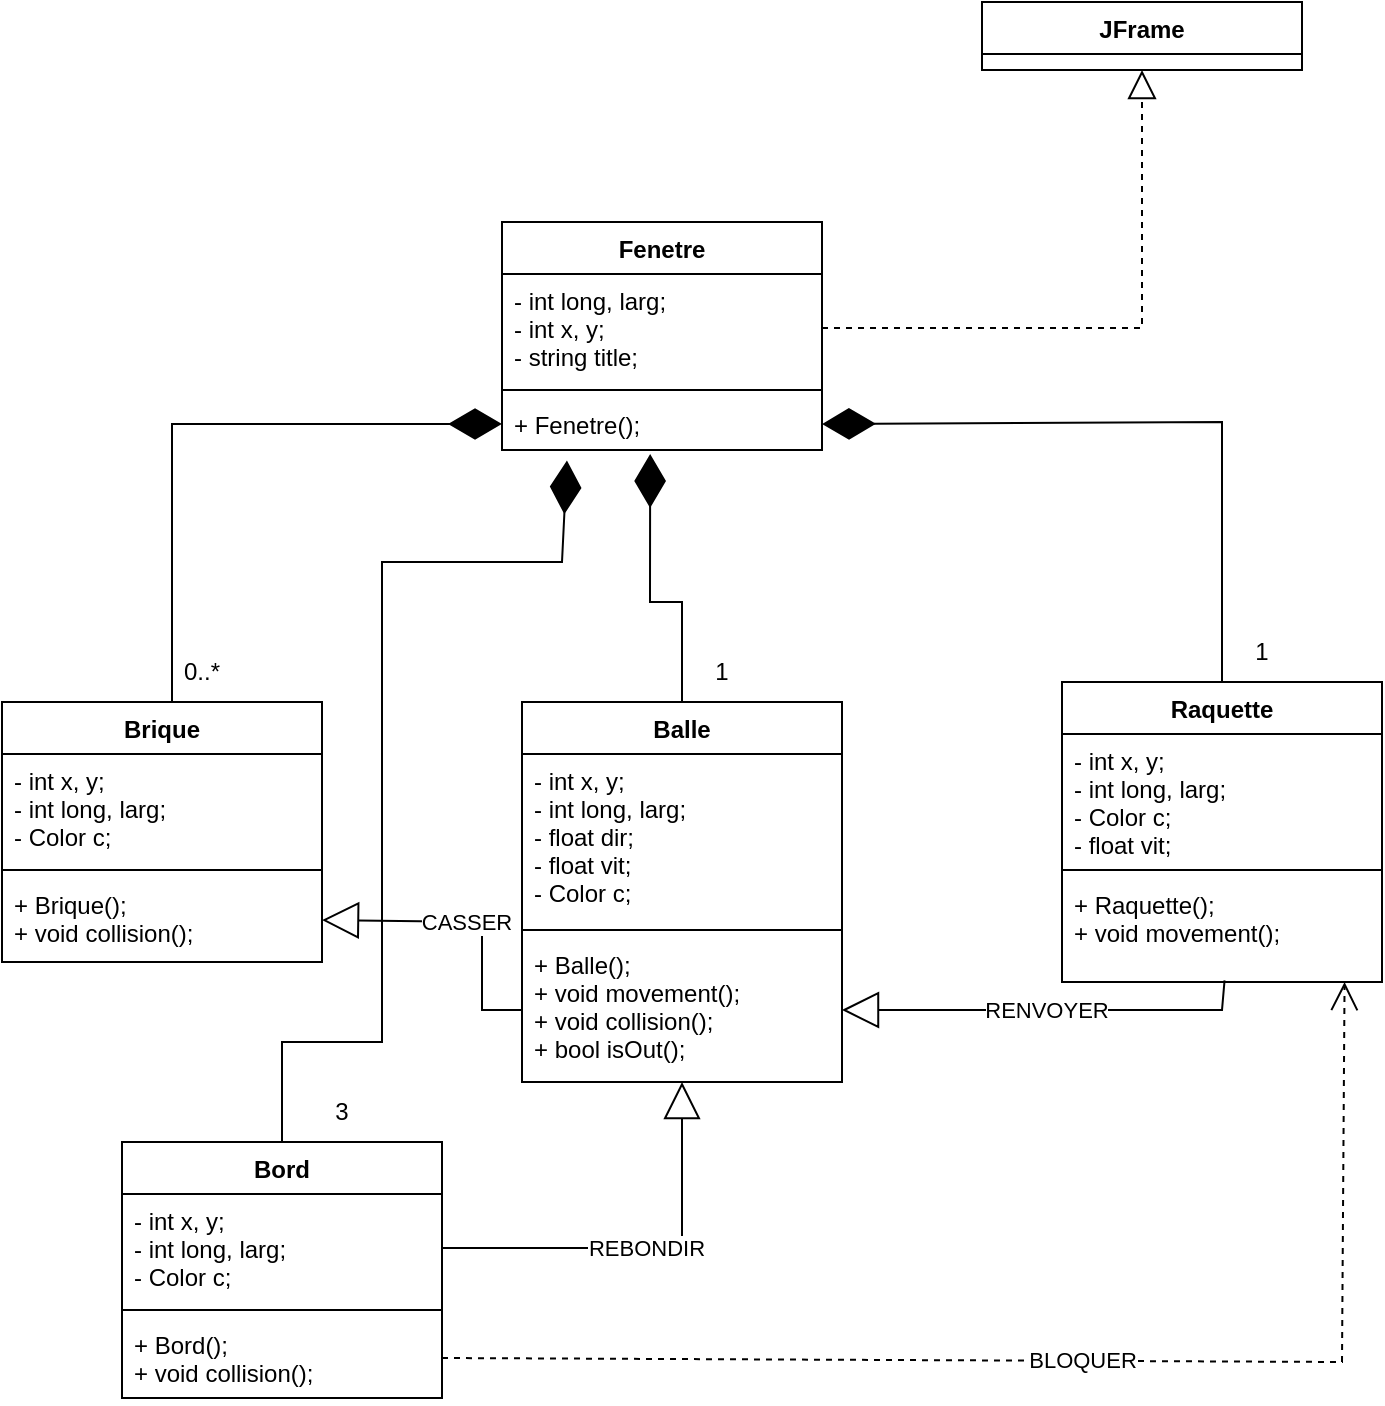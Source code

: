 <mxfile version="20.3.0" type="device"><diagram id="B5JC2LZrmUFKqGPBLw7c" name="Page-1"><mxGraphModel dx="1038" dy="641" grid="1" gridSize="10" guides="1" tooltips="1" connect="1" arrows="1" fold="1" page="1" pageScale="1" pageWidth="827" pageHeight="1169" math="0" shadow="0"><root><mxCell id="0"/><mxCell id="1" parent="0"/><mxCell id="JYvlLQB1W_BC5CQQNs1G-1" value="Fenetre" style="swimlane;fontStyle=1;align=center;verticalAlign=top;childLayout=stackLayout;horizontal=1;startSize=26;horizontalStack=0;resizeParent=1;resizeParentMax=0;resizeLast=0;collapsible=1;marginBottom=0;" parent="1" vertex="1"><mxGeometry x="260" y="200" width="160" height="114" as="geometry"/></mxCell><mxCell id="JYvlLQB1W_BC5CQQNs1G-2" value="- int long, larg;&#10;- int x, y;&#10;- string title;" style="text;strokeColor=none;fillColor=none;align=left;verticalAlign=top;spacingLeft=4;spacingRight=4;overflow=hidden;rotatable=0;points=[[0,0.5],[1,0.5]];portConstraint=eastwest;" parent="JYvlLQB1W_BC5CQQNs1G-1" vertex="1"><mxGeometry y="26" width="160" height="54" as="geometry"/></mxCell><mxCell id="JYvlLQB1W_BC5CQQNs1G-3" value="" style="line;strokeWidth=1;fillColor=none;align=left;verticalAlign=middle;spacingTop=-1;spacingLeft=3;spacingRight=3;rotatable=0;labelPosition=right;points=[];portConstraint=eastwest;strokeColor=inherit;" parent="JYvlLQB1W_BC5CQQNs1G-1" vertex="1"><mxGeometry y="80" width="160" height="8" as="geometry"/></mxCell><mxCell id="JYvlLQB1W_BC5CQQNs1G-4" value="+ Fenetre();" style="text;strokeColor=none;fillColor=none;align=left;verticalAlign=top;spacingLeft=4;spacingRight=4;overflow=hidden;rotatable=0;points=[[0,0.5],[1,0.5]];portConstraint=eastwest;" parent="JYvlLQB1W_BC5CQQNs1G-1" vertex="1"><mxGeometry y="88" width="160" height="26" as="geometry"/></mxCell><mxCell id="JYvlLQB1W_BC5CQQNs1G-5" value="JFrame" style="swimlane;fontStyle=1;align=center;verticalAlign=top;childLayout=stackLayout;horizontal=1;startSize=26;horizontalStack=0;resizeParent=1;resizeParentMax=0;resizeLast=0;collapsible=1;marginBottom=0;" parent="1" vertex="1"><mxGeometry x="500" y="90" width="160" height="34" as="geometry"/></mxCell><mxCell id="JYvlLQB1W_BC5CQQNs1G-10" value="" style="endArrow=block;dashed=1;endFill=0;endSize=12;html=1;rounded=0;exitX=1;exitY=0.5;exitDx=0;exitDy=0;entryX=0.5;entryY=1;entryDx=0;entryDy=0;" parent="1" source="JYvlLQB1W_BC5CQQNs1G-2" target="JYvlLQB1W_BC5CQQNs1G-5" edge="1"><mxGeometry width="160" relative="1" as="geometry"><mxPoint x="330" y="330" as="sourcePoint"/><mxPoint x="490" y="330" as="targetPoint"/><Array as="points"><mxPoint x="580" y="253"/></Array></mxGeometry></mxCell><mxCell id="JYvlLQB1W_BC5CQQNs1G-11" value="Brique" style="swimlane;fontStyle=1;align=center;verticalAlign=top;childLayout=stackLayout;horizontal=1;startSize=26;horizontalStack=0;resizeParent=1;resizeParentMax=0;resizeLast=0;collapsible=1;marginBottom=0;" parent="1" vertex="1"><mxGeometry x="10" y="440" width="160" height="130" as="geometry"/></mxCell><mxCell id="JYvlLQB1W_BC5CQQNs1G-12" value="- int x, y;&#10;- int long, larg;&#10;- Color c;" style="text;strokeColor=none;fillColor=none;align=left;verticalAlign=top;spacingLeft=4;spacingRight=4;overflow=hidden;rotatable=0;points=[[0,0.5],[1,0.5]];portConstraint=eastwest;" parent="JYvlLQB1W_BC5CQQNs1G-11" vertex="1"><mxGeometry y="26" width="160" height="54" as="geometry"/></mxCell><mxCell id="JYvlLQB1W_BC5CQQNs1G-13" value="" style="line;strokeWidth=1;fillColor=none;align=left;verticalAlign=middle;spacingTop=-1;spacingLeft=3;spacingRight=3;rotatable=0;labelPosition=right;points=[];portConstraint=eastwest;strokeColor=inherit;" parent="JYvlLQB1W_BC5CQQNs1G-11" vertex="1"><mxGeometry y="80" width="160" height="8" as="geometry"/></mxCell><mxCell id="JYvlLQB1W_BC5CQQNs1G-14" value="+ Brique();&#10;+ void collision();&#10;" style="text;strokeColor=none;fillColor=none;align=left;verticalAlign=top;spacingLeft=4;spacingRight=4;overflow=hidden;rotatable=0;points=[[0,0.5],[1,0.5]];portConstraint=eastwest;" parent="JYvlLQB1W_BC5CQQNs1G-11" vertex="1"><mxGeometry y="88" width="160" height="42" as="geometry"/></mxCell><mxCell id="JYvlLQB1W_BC5CQQNs1G-15" value="Balle" style="swimlane;fontStyle=1;align=center;verticalAlign=top;childLayout=stackLayout;horizontal=1;startSize=26;horizontalStack=0;resizeParent=1;resizeParentMax=0;resizeLast=0;collapsible=1;marginBottom=0;" parent="1" vertex="1"><mxGeometry x="270" y="440" width="160" height="190" as="geometry"/></mxCell><mxCell id="JYvlLQB1W_BC5CQQNs1G-16" value="- int x, y;&#10;- int long, larg;&#10;- float dir;&#10;- float vit;&#10;- Color c;" style="text;strokeColor=none;fillColor=none;align=left;verticalAlign=top;spacingLeft=4;spacingRight=4;overflow=hidden;rotatable=0;points=[[0,0.5],[1,0.5]];portConstraint=eastwest;" parent="JYvlLQB1W_BC5CQQNs1G-15" vertex="1"><mxGeometry y="26" width="160" height="84" as="geometry"/></mxCell><mxCell id="JYvlLQB1W_BC5CQQNs1G-17" value="" style="line;strokeWidth=1;fillColor=none;align=left;verticalAlign=middle;spacingTop=-1;spacingLeft=3;spacingRight=3;rotatable=0;labelPosition=right;points=[];portConstraint=eastwest;strokeColor=inherit;" parent="JYvlLQB1W_BC5CQQNs1G-15" vertex="1"><mxGeometry y="110" width="160" height="8" as="geometry"/></mxCell><mxCell id="JYvlLQB1W_BC5CQQNs1G-18" value="+ Balle();&#10;+ void movement();&#10;+ void collision();&#10;+ bool isOut();" style="text;strokeColor=none;fillColor=none;align=left;verticalAlign=top;spacingLeft=4;spacingRight=4;overflow=hidden;rotatable=0;points=[[0,0.5],[1,0.5]];portConstraint=eastwest;" parent="JYvlLQB1W_BC5CQQNs1G-15" vertex="1"><mxGeometry y="118" width="160" height="72" as="geometry"/></mxCell><mxCell id="JYvlLQB1W_BC5CQQNs1G-19" value="Raquette" style="swimlane;fontStyle=1;align=center;verticalAlign=top;childLayout=stackLayout;horizontal=1;startSize=26;horizontalStack=0;resizeParent=1;resizeParentMax=0;resizeLast=0;collapsible=1;marginBottom=0;" parent="1" vertex="1"><mxGeometry x="540" y="430" width="160" height="150" as="geometry"/></mxCell><mxCell id="JYvlLQB1W_BC5CQQNs1G-20" value="- int x, y;&#10;- int long, larg;&#10;- Color c;&#10;- float vit;" style="text;strokeColor=none;fillColor=none;align=left;verticalAlign=top;spacingLeft=4;spacingRight=4;overflow=hidden;rotatable=0;points=[[0,0.5],[1,0.5]];portConstraint=eastwest;" parent="JYvlLQB1W_BC5CQQNs1G-19" vertex="1"><mxGeometry y="26" width="160" height="64" as="geometry"/></mxCell><mxCell id="JYvlLQB1W_BC5CQQNs1G-21" value="" style="line;strokeWidth=1;fillColor=none;align=left;verticalAlign=middle;spacingTop=-1;spacingLeft=3;spacingRight=3;rotatable=0;labelPosition=right;points=[];portConstraint=eastwest;strokeColor=inherit;" parent="JYvlLQB1W_BC5CQQNs1G-19" vertex="1"><mxGeometry y="90" width="160" height="8" as="geometry"/></mxCell><mxCell id="JYvlLQB1W_BC5CQQNs1G-22" value="+ Raquette();&#10;+ void movement();" style="text;strokeColor=none;fillColor=none;align=left;verticalAlign=top;spacingLeft=4;spacingRight=4;overflow=hidden;rotatable=0;points=[[0,0.5],[1,0.5]];portConstraint=eastwest;" parent="JYvlLQB1W_BC5CQQNs1G-19" vertex="1"><mxGeometry y="98" width="160" height="52" as="geometry"/></mxCell><mxCell id="JYvlLQB1W_BC5CQQNs1G-24" value="" style="endArrow=diamondThin;endFill=1;endSize=24;html=1;rounded=0;entryX=0.463;entryY=1.077;entryDx=0;entryDy=0;entryPerimeter=0;exitX=0.5;exitY=0;exitDx=0;exitDy=0;" parent="1" source="JYvlLQB1W_BC5CQQNs1G-15" target="JYvlLQB1W_BC5CQQNs1G-4" edge="1"><mxGeometry width="160" relative="1" as="geometry"><mxPoint x="330" y="430" as="sourcePoint"/><mxPoint x="490" y="430" as="targetPoint"/><Array as="points"><mxPoint x="350" y="390"/><mxPoint x="334" y="390"/></Array></mxGeometry></mxCell><mxCell id="JYvlLQB1W_BC5CQQNs1G-26" value="0..*" style="text;html=1;strokeColor=none;fillColor=none;align=center;verticalAlign=middle;whiteSpace=wrap;rounded=0;" parent="1" vertex="1"><mxGeometry x="80" y="410" width="60" height="30" as="geometry"/></mxCell><mxCell id="JYvlLQB1W_BC5CQQNs1G-27" value="" style="endArrow=diamondThin;endFill=1;endSize=24;html=1;rounded=0;entryX=1;entryY=0.5;entryDx=0;entryDy=0;exitX=0.5;exitY=0;exitDx=0;exitDy=0;" parent="1" source="JYvlLQB1W_BC5CQQNs1G-19" target="JYvlLQB1W_BC5CQQNs1G-4" edge="1"><mxGeometry width="160" relative="1" as="geometry"><mxPoint x="440" y="390" as="sourcePoint"/><mxPoint x="600" y="390" as="targetPoint"/><Array as="points"><mxPoint x="620" y="300"/></Array></mxGeometry></mxCell><mxCell id="JYvlLQB1W_BC5CQQNs1G-28" value="" style="endArrow=diamondThin;endFill=1;endSize=24;html=1;rounded=0;entryX=0;entryY=0.5;entryDx=0;entryDy=0;exitX=0.25;exitY=1;exitDx=0;exitDy=0;" parent="1" source="JYvlLQB1W_BC5CQQNs1G-26" target="JYvlLQB1W_BC5CQQNs1G-4" edge="1"><mxGeometry width="160" relative="1" as="geometry"><mxPoint x="80" y="300" as="sourcePoint"/><mxPoint x="490" y="430" as="targetPoint"/><Array as="points"><mxPoint x="95" y="301"/></Array></mxGeometry></mxCell><mxCell id="JYvlLQB1W_BC5CQQNs1G-29" value="1" style="text;html=1;strokeColor=none;fillColor=none;align=center;verticalAlign=middle;whiteSpace=wrap;rounded=0;" parent="1" vertex="1"><mxGeometry x="340" y="410" width="60" height="30" as="geometry"/></mxCell><mxCell id="JYvlLQB1W_BC5CQQNs1G-30" value="1" style="text;html=1;strokeColor=none;fillColor=none;align=center;verticalAlign=middle;whiteSpace=wrap;rounded=0;" parent="1" vertex="1"><mxGeometry x="610" y="400" width="60" height="30" as="geometry"/></mxCell><mxCell id="JYvlLQB1W_BC5CQQNs1G-35" value="Bord" style="swimlane;fontStyle=1;align=center;verticalAlign=top;childLayout=stackLayout;horizontal=1;startSize=26;horizontalStack=0;resizeParent=1;resizeParentMax=0;resizeLast=0;collapsible=1;marginBottom=0;" parent="1" vertex="1"><mxGeometry x="70" y="660" width="160" height="128" as="geometry"/></mxCell><mxCell id="JYvlLQB1W_BC5CQQNs1G-36" value="- int x, y;&#10;- int long, larg;&#10;- Color c;" style="text;strokeColor=none;fillColor=none;align=left;verticalAlign=top;spacingLeft=4;spacingRight=4;overflow=hidden;rotatable=0;points=[[0,0.5],[1,0.5]];portConstraint=eastwest;" parent="JYvlLQB1W_BC5CQQNs1G-35" vertex="1"><mxGeometry y="26" width="160" height="54" as="geometry"/></mxCell><mxCell id="JYvlLQB1W_BC5CQQNs1G-37" value="" style="line;strokeWidth=1;fillColor=none;align=left;verticalAlign=middle;spacingTop=-1;spacingLeft=3;spacingRight=3;rotatable=0;labelPosition=right;points=[];portConstraint=eastwest;strokeColor=inherit;" parent="JYvlLQB1W_BC5CQQNs1G-35" vertex="1"><mxGeometry y="80" width="160" height="8" as="geometry"/></mxCell><mxCell id="JYvlLQB1W_BC5CQQNs1G-38" value="+ Bord();&#10;+ void collision();&#10;" style="text;strokeColor=none;fillColor=none;align=left;verticalAlign=top;spacingLeft=4;spacingRight=4;overflow=hidden;rotatable=0;points=[[0,0.5],[1,0.5]];portConstraint=eastwest;" parent="JYvlLQB1W_BC5CQQNs1G-35" vertex="1"><mxGeometry y="88" width="160" height="40" as="geometry"/></mxCell><mxCell id="JYvlLQB1W_BC5CQQNs1G-39" value="" style="endArrow=diamondThin;endFill=1;endSize=24;html=1;rounded=0;exitX=0.5;exitY=0;exitDx=0;exitDy=0;entryX=0.203;entryY=1.2;entryDx=0;entryDy=0;entryPerimeter=0;" parent="1" source="JYvlLQB1W_BC5CQQNs1G-35" target="JYvlLQB1W_BC5CQQNs1G-4" edge="1"><mxGeometry width="160" relative="1" as="geometry"><mxPoint x="300" y="590" as="sourcePoint"/><mxPoint x="460" y="590" as="targetPoint"/><Array as="points"><mxPoint x="150" y="610"/><mxPoint x="200" y="610"/><mxPoint x="200" y="370"/><mxPoint x="290" y="370"/></Array></mxGeometry></mxCell><mxCell id="JYvlLQB1W_BC5CQQNs1G-40" value="3" style="text;html=1;strokeColor=none;fillColor=none;align=center;verticalAlign=middle;whiteSpace=wrap;rounded=0;" parent="1" vertex="1"><mxGeometry x="150" y="630" width="60" height="30" as="geometry"/></mxCell><mxCell id="JYvlLQB1W_BC5CQQNs1G-41" value="RENVOYER" style="endArrow=block;endSize=16;endFill=0;html=1;rounded=0;exitX=0.508;exitY=0.985;exitDx=0;exitDy=0;exitPerimeter=0;entryX=1;entryY=0.5;entryDx=0;entryDy=0;" parent="1" source="JYvlLQB1W_BC5CQQNs1G-22" target="JYvlLQB1W_BC5CQQNs1G-18" edge="1"><mxGeometry width="160" relative="1" as="geometry"><mxPoint x="410" y="770" as="sourcePoint"/><mxPoint x="570" y="770" as="targetPoint"/><Array as="points"><mxPoint x="620" y="594"/><mxPoint x="530" y="594"/></Array></mxGeometry></mxCell><mxCell id="JYvlLQB1W_BC5CQQNs1G-42" value="CASSER" style="endArrow=block;endSize=16;endFill=0;html=1;rounded=0;exitX=0;exitY=0.5;exitDx=0;exitDy=0;entryX=1;entryY=0.5;entryDx=0;entryDy=0;" parent="1" source="JYvlLQB1W_BC5CQQNs1G-18" target="JYvlLQB1W_BC5CQQNs1G-14" edge="1"><mxGeometry width="160" relative="1" as="geometry"><mxPoint x="334" y="740" as="sourcePoint"/><mxPoint x="494" y="740" as="targetPoint"/><Array as="points"><mxPoint x="250" y="594"/><mxPoint x="250" y="550"/></Array></mxGeometry></mxCell><mxCell id="JYvlLQB1W_BC5CQQNs1G-44" value="REBONDIR" style="endArrow=block;endSize=16;endFill=0;html=1;rounded=0;exitX=1;exitY=0.5;exitDx=0;exitDy=0;" parent="1" source="JYvlLQB1W_BC5CQQNs1G-36" edge="1"><mxGeometry width="160" relative="1" as="geometry"><mxPoint x="310" y="750" as="sourcePoint"/><mxPoint x="350" y="630" as="targetPoint"/><Array as="points"><mxPoint x="290" y="713"/><mxPoint x="350" y="713"/></Array></mxGeometry></mxCell><mxCell id="JYvlLQB1W_BC5CQQNs1G-45" value="BLOQUER" style="endArrow=open;endSize=12;dashed=1;html=1;rounded=0;exitX=1;exitY=0.5;exitDx=0;exitDy=0;entryX=0.883;entryY=1;entryDx=0;entryDy=0;entryPerimeter=0;" parent="1" source="JYvlLQB1W_BC5CQQNs1G-38" target="JYvlLQB1W_BC5CQQNs1G-22" edge="1"><mxGeometry width="160" relative="1" as="geometry"><mxPoint x="490" y="750" as="sourcePoint"/><mxPoint x="650" y="750" as="targetPoint"/><Array as="points"><mxPoint x="680" y="770"/></Array></mxGeometry></mxCell></root></mxGraphModel></diagram></mxfile>